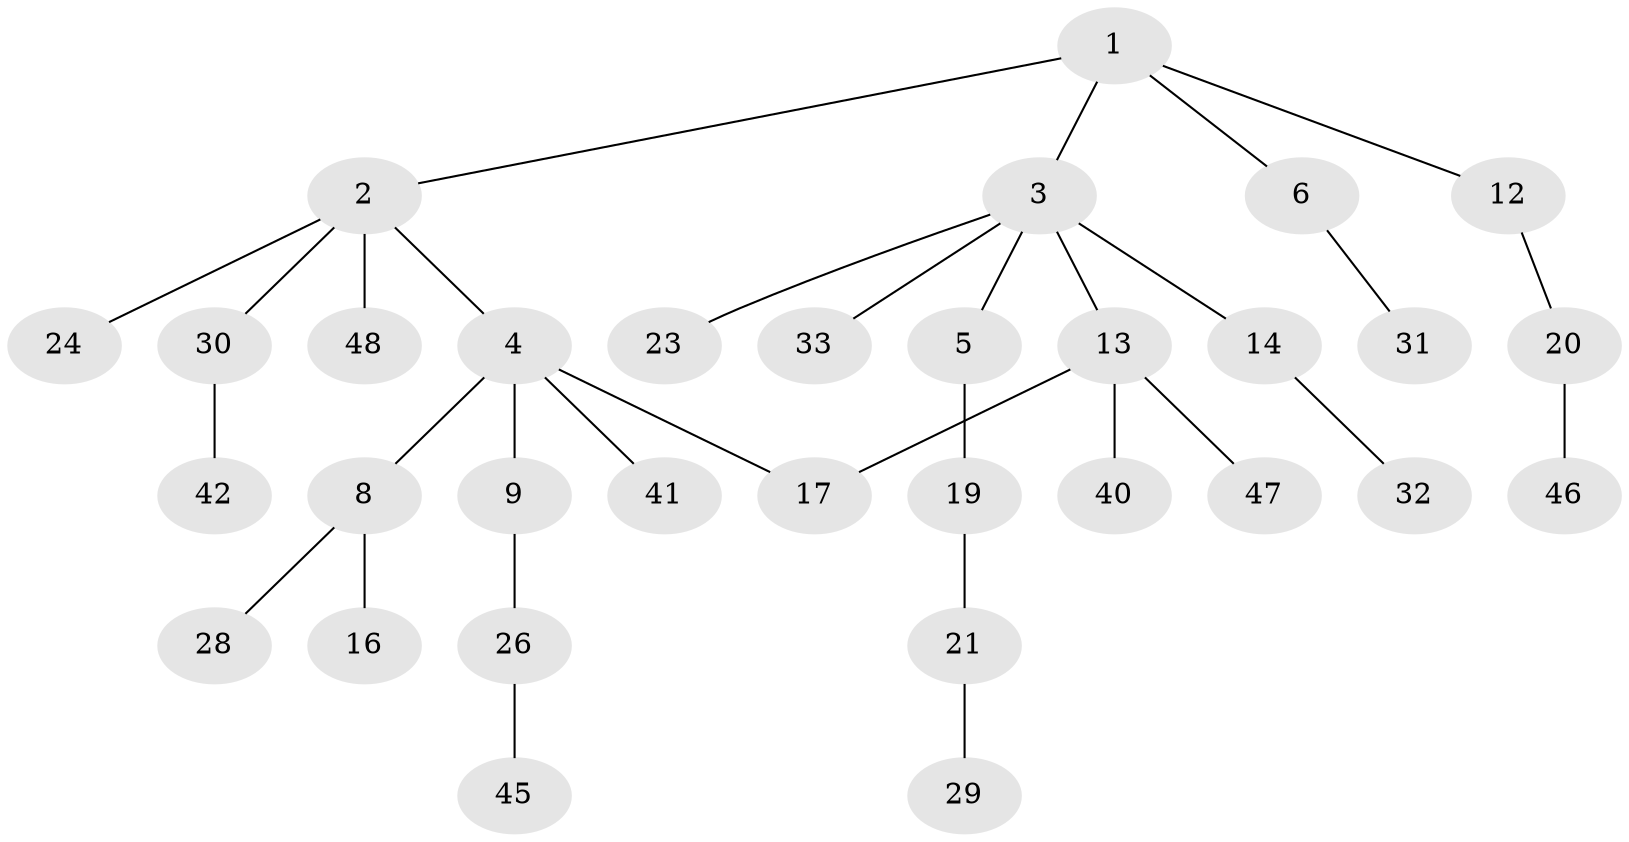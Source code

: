 // Generated by graph-tools (version 1.1) at 2025/23/03/03/25 07:23:33]
// undirected, 32 vertices, 32 edges
graph export_dot {
graph [start="1"]
  node [color=gray90,style=filled];
  1 [super="+7"];
  2 [super="+11"];
  3 [super="+15"];
  4 [super="+25"];
  5;
  6;
  8 [super="+10"];
  9 [super="+37"];
  12 [super="+35"];
  13 [super="+39"];
  14 [super="+43"];
  16 [super="+50"];
  17 [super="+18"];
  19 [super="+44"];
  20 [super="+22"];
  21 [super="+27"];
  23;
  24 [super="+36"];
  26 [super="+34"];
  28;
  29 [super="+38"];
  30 [super="+49"];
  31 [super="+51"];
  32;
  33;
  40;
  41;
  42 [super="+52"];
  45;
  46;
  47;
  48;
  1 -- 2;
  1 -- 3;
  1 -- 6;
  1 -- 12;
  2 -- 4;
  2 -- 30;
  2 -- 48;
  2 -- 24;
  3 -- 5;
  3 -- 13;
  3 -- 14;
  3 -- 23;
  3 -- 33;
  4 -- 8;
  4 -- 9;
  4 -- 17;
  4 -- 41;
  5 -- 19;
  6 -- 31;
  8 -- 16;
  8 -- 28;
  9 -- 26;
  12 -- 20;
  13 -- 40;
  13 -- 47;
  13 -- 17;
  14 -- 32;
  19 -- 21;
  20 -- 46;
  21 -- 29;
  26 -- 45;
  30 -- 42;
}
